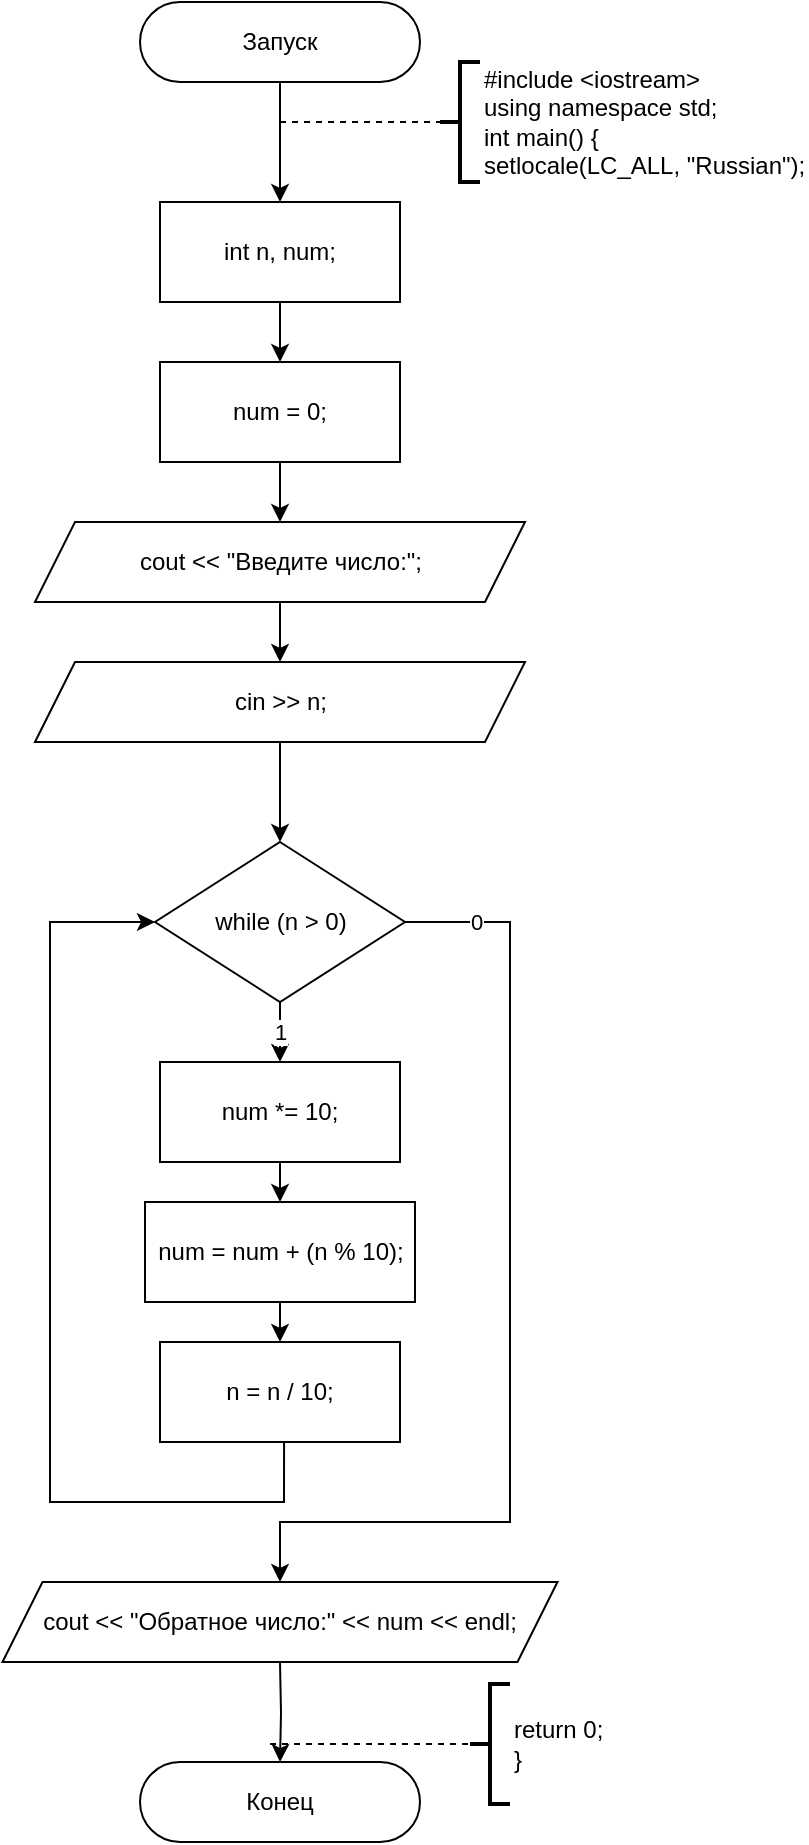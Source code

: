 <mxfile version="13.9.9" type="device"><diagram id="tz79e9XITOV1EjMIt35D" name="Страница 1"><mxGraphModel dx="852" dy="494" grid="1" gridSize="10" guides="1" tooltips="1" connect="0" arrows="1" fold="1" page="1" pageScale="1" pageWidth="827" pageHeight="1169" math="0" shadow="0"><root><mxCell id="0"/><mxCell id="1" parent="0"/><mxCell id="2" style="edgeStyle=orthogonalEdgeStyle;rounded=0;orthogonalLoop=1;jettySize=auto;html=1;" parent="1" source="3" target="4" edge="1"><mxGeometry relative="1" as="geometry"/></mxCell><mxCell id="3" value="Запуск" style="rounded=1;whiteSpace=wrap;html=1;arcSize=50;" parent="1" vertex="1"><mxGeometry x="305" y="20" width="140" height="40" as="geometry"/></mxCell><mxCell id="195" style="edgeStyle=none;html=1;" parent="1" source="4" edge="1"><mxGeometry relative="1" as="geometry"><mxPoint x="375" y="200" as="targetPoint"/></mxGeometry></mxCell><mxCell id="4" value="int n, num;" style="rounded=0;whiteSpace=wrap;html=1;" parent="1" vertex="1"><mxGeometry x="315" y="120" width="120" height="50" as="geometry"/></mxCell><mxCell id="5" value="#include &amp;lt;iostream&amp;gt;&lt;br&gt;using namespace std;&lt;br&gt;int main() {&lt;br&gt;setlocale(LC_ALL, &quot;Russian&quot;);" style="strokeWidth=2;html=1;shape=mxgraph.flowchart.annotation_2;align=left;labelPosition=right;pointerEvents=1;" parent="1" vertex="1"><mxGeometry x="455" y="50" width="20" height="60" as="geometry"/></mxCell><mxCell id="6" value="" style="endArrow=none;dashed=1;html=1;entryX=0;entryY=0.5;entryDx=0;entryDy=0;entryPerimeter=0;" parent="1" target="5" edge="1"><mxGeometry width="50" height="50" relative="1" as="geometry"><mxPoint x="375" y="80" as="sourcePoint"/><mxPoint x="465" y="70" as="targetPoint"/></mxGeometry></mxCell><mxCell id="7" value="Конец" style="rounded=1;whiteSpace=wrap;html=1;arcSize=50;" parent="1" vertex="1"><mxGeometry x="305" y="900" width="140" height="40" as="geometry"/></mxCell><mxCell id="10" value="return 0;&lt;br&gt;}" style="strokeWidth=2;html=1;shape=mxgraph.flowchart.annotation_2;align=left;labelPosition=right;pointerEvents=1;" parent="1" vertex="1"><mxGeometry x="470" y="861" width="20" height="60" as="geometry"/></mxCell><mxCell id="11" value="" style="endArrow=none;dashed=1;html=1;entryX=0;entryY=0.5;entryDx=0;entryDy=0;entryPerimeter=0;" parent="1" edge="1"><mxGeometry width="50" height="50" relative="1" as="geometry"><mxPoint x="370" y="891" as="sourcePoint"/><mxPoint x="470" y="891" as="targetPoint"/></mxGeometry></mxCell><mxCell id="179" style="edgeStyle=orthogonalEdgeStyle;rounded=0;html=1;entryX=0.5;entryY=0;entryDx=0;entryDy=0;" parent="1" target="7" edge="1"><mxGeometry relative="1" as="geometry"><mxPoint x="375" y="850" as="sourcePoint"/></mxGeometry></mxCell><mxCell id="236" style="edgeStyle=none;html=1;" parent="1" source="234" target="235" edge="1"><mxGeometry relative="1" as="geometry"/></mxCell><mxCell id="234" value="num = 0;" style="rounded=0;whiteSpace=wrap;html=1;" parent="1" vertex="1"><mxGeometry x="315" y="200" width="120" height="50" as="geometry"/></mxCell><mxCell id="248" value="" style="edgeStyle=none;html=1;" parent="1" source="235" target="247" edge="1"><mxGeometry relative="1" as="geometry"/></mxCell><mxCell id="235" value="cout &lt;&lt; &quot;Введите число:&quot;;" style="shape=parallelogram;perimeter=parallelogramPerimeter;whiteSpace=wrap;html=1;fixedSize=1;" parent="1" vertex="1"><mxGeometry x="252.5" y="280" width="245" height="40" as="geometry"/></mxCell><mxCell id="240" value="1" style="edgeStyle=none;html=1;" parent="1" source="237" target="239" edge="1"><mxGeometry relative="1" as="geometry"/></mxCell><mxCell id="246" value="0" style="edgeStyle=orthogonalEdgeStyle;rounded=0;html=1;" parent="1" source="237" target="245" edge="1"><mxGeometry x="-0.861" relative="1" as="geometry"><Array as="points"><mxPoint x="490" y="480"/><mxPoint x="490" y="780"/><mxPoint x="375" y="780"/></Array><mxPoint x="1" as="offset"/></mxGeometry></mxCell><mxCell id="237" value="while (n &gt; 0)" style="rhombus;whiteSpace=wrap;html=1;" parent="1" vertex="1"><mxGeometry x="312.5" y="440" width="125" height="80" as="geometry"/></mxCell><mxCell id="242" style="edgeStyle=none;html=1;rounded=0;" parent="1" source="239" target="241" edge="1"><mxGeometry relative="1" as="geometry"/></mxCell><mxCell id="239" value="num *= 10;" style="rounded=0;whiteSpace=wrap;html=1;" parent="1" vertex="1"><mxGeometry x="315" y="550" width="120" height="50" as="geometry"/></mxCell><mxCell id="244" style="edgeStyle=orthogonalEdgeStyle;html=1;entryX=0;entryY=0.5;entryDx=0;entryDy=0;rounded=0;exitX=0.517;exitY=1;exitDx=0;exitDy=0;exitPerimeter=0;" parent="1" source="250" target="237" edge="1"><mxGeometry relative="1" as="geometry"><Array as="points"><mxPoint x="377" y="770"/><mxPoint x="260" y="770"/><mxPoint x="260" y="480"/></Array><mxPoint x="340" y="710" as="sourcePoint"/></mxGeometry></mxCell><mxCell id="251" value="" style="edgeStyle=orthogonalEdgeStyle;rounded=0;html=1;" parent="1" source="241" target="250" edge="1"><mxGeometry relative="1" as="geometry"/></mxCell><mxCell id="241" value="num = num + (n % 10);" style="rounded=0;whiteSpace=wrap;html=1;" parent="1" vertex="1"><mxGeometry x="307.5" y="620" width="135" height="50" as="geometry"/></mxCell><mxCell id="245" value="cout &lt;&lt; &quot;Обратное число:&quot; &lt;&lt; num &lt;&lt; endl;" style="shape=parallelogram;perimeter=parallelogramPerimeter;whiteSpace=wrap;html=1;fixedSize=1;" parent="1" vertex="1"><mxGeometry x="236.25" y="810" width="277.5" height="40" as="geometry"/></mxCell><mxCell id="249" value="" style="edgeStyle=none;html=1;" parent="1" source="247" target="237" edge="1"><mxGeometry relative="1" as="geometry"/></mxCell><mxCell id="247" value="cin &amp;gt;&amp;gt; n;" style="shape=parallelogram;perimeter=parallelogramPerimeter;whiteSpace=wrap;html=1;fixedSize=1;" parent="1" vertex="1"><mxGeometry x="252.5" y="350" width="245" height="40" as="geometry"/></mxCell><mxCell id="250" value="n = n / 10;" style="rounded=0;whiteSpace=wrap;html=1;" parent="1" vertex="1"><mxGeometry x="315" y="690" width="120" height="50" as="geometry"/></mxCell></root></mxGraphModel></diagram></mxfile>